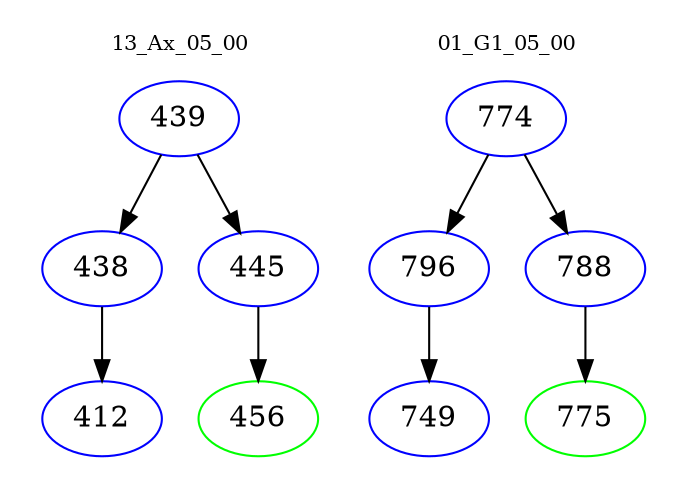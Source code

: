 digraph{
subgraph cluster_0 {
color = white
label = "13_Ax_05_00";
fontsize=10;
T0_439 [label="439", color="blue"]
T0_439 -> T0_438 [color="black"]
T0_438 [label="438", color="blue"]
T0_438 -> T0_412 [color="black"]
T0_412 [label="412", color="blue"]
T0_439 -> T0_445 [color="black"]
T0_445 [label="445", color="blue"]
T0_445 -> T0_456 [color="black"]
T0_456 [label="456", color="green"]
}
subgraph cluster_1 {
color = white
label = "01_G1_05_00";
fontsize=10;
T1_774 [label="774", color="blue"]
T1_774 -> T1_796 [color="black"]
T1_796 [label="796", color="blue"]
T1_796 -> T1_749 [color="black"]
T1_749 [label="749", color="blue"]
T1_774 -> T1_788 [color="black"]
T1_788 [label="788", color="blue"]
T1_788 -> T1_775 [color="black"]
T1_775 [label="775", color="green"]
}
}
